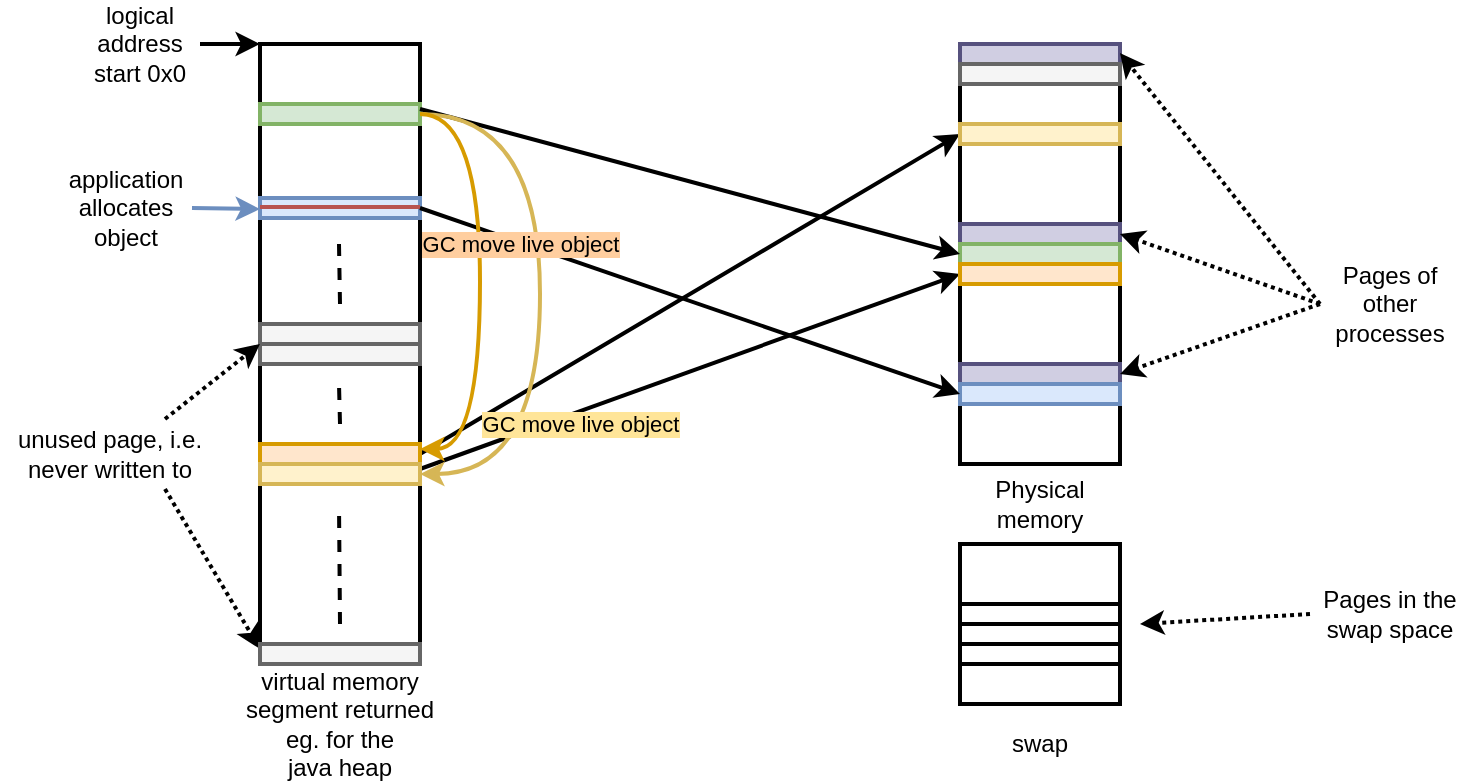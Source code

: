 <mxfile version="13.3.4" type="device"><diagram id="BBz_l4Y5noD4vW6ZoKmK" name="Page-1"><mxGraphModel dx="2490" dy="1052" grid="1" gridSize="10" guides="1" tooltips="1" connect="1" arrows="1" fold="1" page="1" pageScale="1" pageWidth="400" pageHeight="240" math="0" shadow="0"><root><mxCell id="0"/><mxCell id="1" parent="0"/><mxCell id="UIKB4c_J_fAw61nsQfT0-47" value="" style="rounded=0;whiteSpace=wrap;html=1;strokeWidth=2;" vertex="1" parent="1"><mxGeometry x="-1100" y="310" width="80" height="80" as="geometry"/></mxCell><mxCell id="UIKB4c_J_fAw61nsQfT0-2" value="" style="rounded=0;whiteSpace=wrap;html=1;strokeWidth=2;" vertex="1" parent="1"><mxGeometry x="-1450" y="60" width="80" height="310" as="geometry"/></mxCell><mxCell id="UIKB4c_J_fAw61nsQfT0-3" value="" style="endArrow=classic;html=1;strokeWidth=2;exitX=1;exitY=0.5;exitDx=0;exitDy=0;" edge="1" parent="1" source="UIKB4c_J_fAw61nsQfT0-4"><mxGeometry width="50" height="50" relative="1" as="geometry"><mxPoint x="-1500" y="60" as="sourcePoint"/><mxPoint x="-1450" y="60" as="targetPoint"/></mxGeometry></mxCell><mxCell id="UIKB4c_J_fAw61nsQfT0-4" value="logical address start 0x0" style="text;html=1;strokeColor=none;fillColor=none;align=center;verticalAlign=middle;whiteSpace=wrap;rounded=0;" vertex="1" parent="1"><mxGeometry x="-1540" y="50" width="60" height="20" as="geometry"/></mxCell><mxCell id="UIKB4c_J_fAw61nsQfT0-9" value="application&lt;div&gt;allocates&lt;/div&gt;&lt;div&gt;object&lt;/div&gt;" style="text;html=1;strokeColor=none;fillColor=none;align=center;verticalAlign=middle;whiteSpace=wrap;rounded=0;" vertex="1" parent="1"><mxGeometry x="-1550" y="132" width="66" height="20" as="geometry"/></mxCell><mxCell id="UIKB4c_J_fAw61nsQfT0-11" value="" style="endArrow=classic;html=1;strokeWidth=2;exitX=1;exitY=0.5;exitDx=0;exitDy=0;entryX=0;entryY=0.25;entryDx=0;entryDy=0;fillColor=#dae8fc;strokeColor=#6c8ebf;" edge="1" parent="1"><mxGeometry width="50" height="50" relative="1" as="geometry"><mxPoint x="-1484" y="142" as="sourcePoint"/><mxPoint x="-1450" y="142.5" as="targetPoint"/></mxGeometry></mxCell><mxCell id="UIKB4c_J_fAw61nsQfT0-13" value="" style="rounded=0;whiteSpace=wrap;html=1;strokeWidth=2;fillColor=#dae8fc;strokeColor=#6c8ebf;" vertex="1" parent="1"><mxGeometry x="-1450" y="137" width="80" height="10" as="geometry"/></mxCell><mxCell id="UIKB4c_J_fAw61nsQfT0-52" style="rounded=0;orthogonalLoop=1;jettySize=auto;html=1;exitX=1;exitY=0.5;exitDx=0;exitDy=0;entryX=0;entryY=0.5;entryDx=0;entryDy=0;strokeWidth=2;fontColor=#000000;" edge="1" parent="1" source="UIKB4c_J_fAw61nsQfT0-14" target="UIKB4c_J_fAw61nsQfT0-35"><mxGeometry relative="1" as="geometry"/></mxCell><mxCell id="UIKB4c_J_fAw61nsQfT0-14" value="" style="rounded=0;whiteSpace=wrap;html=1;strokeWidth=2;fillColor=#ffe6cc;strokeColor=#d79b00;" vertex="1" parent="1"><mxGeometry x="-1450" y="260" width="80" height="10" as="geometry"/></mxCell><mxCell id="UIKB4c_J_fAw61nsQfT0-15" value="&lt;div&gt;virtual memory segment returned eg. for the &lt;br&gt;&lt;/div&gt;&lt;div&gt;java heap&lt;/div&gt;" style="text;html=1;strokeColor=none;fillColor=none;align=center;verticalAlign=middle;whiteSpace=wrap;rounded=0;" vertex="1" parent="1"><mxGeometry x="-1465" y="390" width="110" height="20" as="geometry"/></mxCell><mxCell id="UIKB4c_J_fAw61nsQfT0-54" style="edgeStyle=none;rounded=0;orthogonalLoop=1;jettySize=auto;html=1;exitX=1;exitY=0.25;exitDx=0;exitDy=0;entryX=0;entryY=0.5;entryDx=0;entryDy=0;strokeColor=#000000;strokeWidth=2;fontColor=#000000;" edge="1" parent="1" source="UIKB4c_J_fAw61nsQfT0-16" target="UIKB4c_J_fAw61nsQfT0-38"><mxGeometry relative="1" as="geometry"/></mxCell><mxCell id="UIKB4c_J_fAw61nsQfT0-16" value="" style="rounded=0;whiteSpace=wrap;html=1;strokeWidth=2;fillColor=#fff2cc;strokeColor=#d6b656;" vertex="1" parent="1"><mxGeometry x="-1450" y="270" width="80" height="10" as="geometry"/></mxCell><mxCell id="UIKB4c_J_fAw61nsQfT0-17" value="" style="rounded=0;whiteSpace=wrap;html=1;strokeWidth=2;fillColor=#f5f5f5;strokeColor=#666666;fontColor=#333333;" vertex="1" parent="1"><mxGeometry x="-1450" y="200" width="80" height="10" as="geometry"/></mxCell><mxCell id="UIKB4c_J_fAw61nsQfT0-18" value="" style="endArrow=none;html=1;strokeWidth=2;fillColor=#f8cecc;strokeColor=#b85450;" edge="1" parent="1"><mxGeometry width="50" height="50" relative="1" as="geometry"><mxPoint x="-1450" y="141.5" as="sourcePoint"/><mxPoint x="-1370" y="141.5" as="targetPoint"/></mxGeometry></mxCell><mxCell id="UIKB4c_J_fAw61nsQfT0-20" value="" style="rounded=0;whiteSpace=wrap;html=1;strokeWidth=2;fillColor=#d5e8d4;strokeColor=#82b366;" vertex="1" parent="1"><mxGeometry x="-1450" y="90" width="80" height="10" as="geometry"/></mxCell><mxCell id="UIKB4c_J_fAw61nsQfT0-25" value="" style="rounded=0;whiteSpace=wrap;html=1;strokeWidth=2;fillColor=#f5f5f5;strokeColor=#666666;fontColor=#333333;" vertex="1" parent="1"><mxGeometry x="-1450" y="210" width="80" height="10" as="geometry"/></mxCell><mxCell id="UIKB4c_J_fAw61nsQfT0-26" value="" style="endArrow=none;dashed=1;html=1;strokeWidth=2;fontColor=#000000;" edge="1" parent="1"><mxGeometry width="50" height="50" relative="1" as="geometry"><mxPoint x="-1410" y="250" as="sourcePoint"/><mxPoint x="-1410.5" y="230" as="targetPoint"/></mxGeometry></mxCell><mxCell id="UIKB4c_J_fAw61nsQfT0-27" value="" style="endArrow=none;dashed=1;html=1;strokeWidth=2;fontColor=#000000;" edge="1" parent="1"><mxGeometry width="50" height="50" relative="1" as="geometry"><mxPoint x="-1410" y="350" as="sourcePoint"/><mxPoint x="-1410.5" y="290" as="targetPoint"/></mxGeometry></mxCell><mxCell id="UIKB4c_J_fAw61nsQfT0-28" value="" style="endArrow=none;dashed=1;html=1;strokeWidth=2;fontColor=#000000;" edge="1" parent="1"><mxGeometry width="50" height="50" relative="1" as="geometry"><mxPoint x="-1410" y="190" as="sourcePoint"/><mxPoint x="-1410.5" y="160" as="targetPoint"/></mxGeometry></mxCell><mxCell id="UIKB4c_J_fAw61nsQfT0-70" style="edgeStyle=none;rounded=0;orthogonalLoop=1;jettySize=auto;html=1;exitX=0.75;exitY=0;exitDx=0;exitDy=0;dashed=1;dashPattern=1 1;strokeColor=#000000;strokeWidth=2;fontColor=#000000;entryX=0;entryY=0;entryDx=0;entryDy=0;" edge="1" parent="1" source="UIKB4c_J_fAw61nsQfT0-30" target="UIKB4c_J_fAw61nsQfT0-25"><mxGeometry relative="1" as="geometry"><mxPoint x="-1460" y="215" as="targetPoint"/><mxPoint x="-1517.5" y="250" as="sourcePoint"/></mxGeometry></mxCell><mxCell id="UIKB4c_J_fAw61nsQfT0-71" style="edgeStyle=none;rounded=0;orthogonalLoop=1;jettySize=auto;html=1;dashed=1;dashPattern=1 1;strokeColor=#000000;strokeWidth=2;fontColor=#000000;entryX=0;entryY=0.25;entryDx=0;entryDy=0;exitX=0.75;exitY=1;exitDx=0;exitDy=0;" edge="1" parent="1" source="UIKB4c_J_fAw61nsQfT0-30" target="UIKB4c_J_fAw61nsQfT0-72"><mxGeometry relative="1" as="geometry"><mxPoint x="-1535" y="270" as="targetPoint"/><mxPoint x="-1510" y="290" as="sourcePoint"/></mxGeometry></mxCell><mxCell id="UIKB4c_J_fAw61nsQfT0-30" value="unused page, i.e. never written to" style="text;html=1;strokeColor=none;fillColor=none;align=center;verticalAlign=middle;whiteSpace=wrap;rounded=0;labelBackgroundColor=none;fontColor=#000000;" vertex="1" parent="1"><mxGeometry x="-1580" y="247.5" width="110" height="35" as="geometry"/></mxCell><mxCell id="UIKB4c_J_fAw61nsQfT0-31" value="" style="rounded=0;whiteSpace=wrap;html=1;strokeWidth=2;" vertex="1" parent="1"><mxGeometry x="-1100" y="60" width="80" height="210" as="geometry"/></mxCell><mxCell id="UIKB4c_J_fAw61nsQfT0-32" value="Physical memory" style="text;html=1;strokeColor=none;fillColor=none;align=center;verticalAlign=middle;whiteSpace=wrap;rounded=0;labelBackgroundColor=none;fontColor=#000000;" vertex="1" parent="1"><mxGeometry x="-1080" y="280" width="40" height="20" as="geometry"/></mxCell><mxCell id="UIKB4c_J_fAw61nsQfT0-33" value="" style="rounded=0;whiteSpace=wrap;html=1;strokeWidth=2;fillColor=#d0cee2;strokeColor=#56517e;" vertex="1" parent="1"><mxGeometry x="-1100" y="60" width="80" height="10" as="geometry"/></mxCell><mxCell id="UIKB4c_J_fAw61nsQfT0-34" value="" style="rounded=0;whiteSpace=wrap;html=1;strokeWidth=2;fillColor=#f5f5f5;strokeColor=#666666;fontColor=#333333;" vertex="1" parent="1"><mxGeometry x="-1100" y="70" width="80" height="10" as="geometry"/></mxCell><mxCell id="UIKB4c_J_fAw61nsQfT0-35" value="" style="rounded=0;whiteSpace=wrap;html=1;strokeWidth=2;fillColor=#fff2cc;strokeColor=#d6b656;" vertex="1" parent="1"><mxGeometry x="-1100" y="100" width="80" height="10" as="geometry"/></mxCell><mxCell id="UIKB4c_J_fAw61nsQfT0-36" value="" style="rounded=0;whiteSpace=wrap;html=1;strokeWidth=2;fillColor=#d0cee2;strokeColor=#56517e;" vertex="1" parent="1"><mxGeometry x="-1100" y="150" width="80" height="10" as="geometry"/></mxCell><mxCell id="UIKB4c_J_fAw61nsQfT0-37" value="" style="rounded=0;whiteSpace=wrap;html=1;strokeWidth=2;fillColor=#d5e8d4;strokeColor=#82b366;" vertex="1" parent="1"><mxGeometry x="-1100" y="160" width="80" height="10" as="geometry"/></mxCell><mxCell id="UIKB4c_J_fAw61nsQfT0-38" value="" style="rounded=0;whiteSpace=wrap;html=1;strokeWidth=2;fillColor=#ffe6cc;strokeColor=#d79b00;" vertex="1" parent="1"><mxGeometry x="-1100" y="170" width="80" height="10" as="geometry"/></mxCell><mxCell id="UIKB4c_J_fAw61nsQfT0-39" value="" style="rounded=0;whiteSpace=wrap;html=1;strokeWidth=2;fillColor=#d0cee2;strokeColor=#56517e;" vertex="1" parent="1"><mxGeometry x="-1100" y="220" width="80" height="10" as="geometry"/></mxCell><mxCell id="UIKB4c_J_fAw61nsQfT0-40" value="" style="rounded=0;whiteSpace=wrap;html=1;strokeWidth=2;fillColor=#dae8fc;strokeColor=#6c8ebf;" vertex="1" parent="1"><mxGeometry x="-1100" y="230" width="80" height="10" as="geometry"/></mxCell><mxCell id="UIKB4c_J_fAw61nsQfT0-41" value="" style="rounded=0;whiteSpace=wrap;html=1;strokeWidth=2;" vertex="1" parent="1"><mxGeometry x="-1100" y="340" width="80" height="10" as="geometry"/></mxCell><mxCell id="UIKB4c_J_fAw61nsQfT0-42" value="" style="rounded=0;whiteSpace=wrap;html=1;strokeWidth=2;" vertex="1" parent="1"><mxGeometry x="-1100" y="350" width="80" height="10" as="geometry"/></mxCell><mxCell id="UIKB4c_J_fAw61nsQfT0-43" value="" style="rounded=0;whiteSpace=wrap;html=1;strokeWidth=2;" vertex="1" parent="1"><mxGeometry x="-1100" y="360" width="80" height="10" as="geometry"/></mxCell><mxCell id="UIKB4c_J_fAw61nsQfT0-48" value="swap" style="text;html=1;strokeColor=none;fillColor=none;align=center;verticalAlign=middle;whiteSpace=wrap;rounded=0;labelBackgroundColor=none;fontColor=#000000;" vertex="1" parent="1"><mxGeometry x="-1080" y="400" width="40" height="20" as="geometry"/></mxCell><mxCell id="UIKB4c_J_fAw61nsQfT0-51" value="" style="endArrow=classic;html=1;strokeWidth=2;fontColor=#000000;exitX=1;exitY=0.25;exitDx=0;exitDy=0;entryX=0;entryY=0.5;entryDx=0;entryDy=0;fillColor=#d5e8d4;" edge="1" parent="1" source="UIKB4c_J_fAw61nsQfT0-20" target="UIKB4c_J_fAw61nsQfT0-37"><mxGeometry x="0.399" y="14" width="50" height="50" relative="1" as="geometry"><mxPoint x="-1180" y="500" as="sourcePoint"/><mxPoint x="-1070" y="160" as="targetPoint"/><mxPoint as="offset"/></mxGeometry></mxCell><mxCell id="UIKB4c_J_fAw61nsQfT0-55" value="" style="endArrow=classic;html=1;strokeColor=#000000;strokeWidth=2;fontColor=#000000;exitX=1;exitY=0.5;exitDx=0;exitDy=0;entryX=0;entryY=0.5;entryDx=0;entryDy=0;" edge="1" parent="1" source="UIKB4c_J_fAw61nsQfT0-13" target="UIKB4c_J_fAw61nsQfT0-40"><mxGeometry width="50" height="50" relative="1" as="geometry"><mxPoint x="-1180" y="500" as="sourcePoint"/><mxPoint x="-1130" y="450" as="targetPoint"/></mxGeometry></mxCell><mxCell id="UIKB4c_J_fAw61nsQfT0-56" value="" style="endArrow=classic;html=1;strokeColor=#000000;strokeWidth=2;fontColor=#000000;dashed=1;dashPattern=1 1;" edge="1" parent="1"><mxGeometry width="50" height="50" relative="1" as="geometry"><mxPoint x="-920" y="190" as="sourcePoint"/><mxPoint x="-1020" y="64.5" as="targetPoint"/></mxGeometry></mxCell><mxCell id="UIKB4c_J_fAw61nsQfT0-58" value="Pages of other processes" style="text;html=1;strokeColor=none;fillColor=none;align=center;verticalAlign=middle;whiteSpace=wrap;rounded=0;labelBackgroundColor=none;fontColor=#000000;" vertex="1" parent="1"><mxGeometry x="-920" y="180" width="70" height="20" as="geometry"/></mxCell><mxCell id="UIKB4c_J_fAw61nsQfT0-59" value="" style="endArrow=classic;html=1;strokeColor=#000000;strokeWidth=2;fontColor=#000000;dashed=1;dashPattern=1 1;entryX=1;entryY=0.5;entryDx=0;entryDy=0;" edge="1" parent="1" target="UIKB4c_J_fAw61nsQfT0-39"><mxGeometry width="50" height="50" relative="1" as="geometry"><mxPoint x="-920" y="190" as="sourcePoint"/><mxPoint x="-980" y="189.5" as="targetPoint"/></mxGeometry></mxCell><mxCell id="UIKB4c_J_fAw61nsQfT0-60" value="" style="endArrow=classic;html=1;strokeColor=#000000;strokeWidth=2;fontColor=#000000;dashed=1;dashPattern=1 1;entryX=1;entryY=0.5;entryDx=0;entryDy=0;exitX=0;exitY=0.5;exitDx=0;exitDy=0;" edge="1" parent="1" source="UIKB4c_J_fAw61nsQfT0-58" target="UIKB4c_J_fAw61nsQfT0-36"><mxGeometry width="50" height="50" relative="1" as="geometry"><mxPoint x="-930" y="180" as="sourcePoint"/><mxPoint x="-1010" y="235" as="targetPoint"/></mxGeometry></mxCell><mxCell id="UIKB4c_J_fAw61nsQfT0-63" style="edgeStyle=none;rounded=0;orthogonalLoop=1;jettySize=auto;html=1;exitX=0;exitY=0.5;exitDx=0;exitDy=0;dashed=1;dashPattern=1 1;strokeColor=#000000;strokeWidth=2;fontColor=#000000;" edge="1" parent="1" source="UIKB4c_J_fAw61nsQfT0-62"><mxGeometry relative="1" as="geometry"><mxPoint x="-1010" y="350" as="targetPoint"/></mxGeometry></mxCell><mxCell id="UIKB4c_J_fAw61nsQfT0-62" value="Pages in the swap space" style="text;html=1;strokeColor=none;fillColor=none;align=center;verticalAlign=middle;whiteSpace=wrap;rounded=0;labelBackgroundColor=none;fontColor=#000000;" vertex="1" parent="1"><mxGeometry x="-925" y="335" width="80" height="20" as="geometry"/></mxCell><mxCell id="UIKB4c_J_fAw61nsQfT0-72" value="" style="rounded=0;whiteSpace=wrap;html=1;strokeWidth=2;fillColor=#f5f5f5;strokeColor=#666666;fontColor=#333333;" vertex="1" parent="1"><mxGeometry x="-1450" y="360" width="80" height="10" as="geometry"/></mxCell><mxCell id="UIKB4c_J_fAw61nsQfT0-22" style="edgeStyle=orthogonalEdgeStyle;curved=1;rounded=0;orthogonalLoop=1;jettySize=auto;html=1;entryX=1;entryY=0.5;entryDx=0;entryDy=0;strokeWidth=2;fillColor=#fff2cc;strokeColor=#d6b656;" edge="1" parent="1" source="UIKB4c_J_fAw61nsQfT0-20" target="UIKB4c_J_fAw61nsQfT0-16"><mxGeometry relative="1" as="geometry"><Array as="points"><mxPoint x="-1310" y="95"/><mxPoint x="-1310" y="275"/></Array></mxGeometry></mxCell><mxCell id="UIKB4c_J_fAw61nsQfT0-24" value="GC move live object" style="edgeLabel;html=1;align=center;verticalAlign=middle;resizable=0;points=[];labelBackgroundColor=#FFE599;" vertex="1" connectable="0" parent="UIKB4c_J_fAw61nsQfT0-22"><mxGeometry x="0.08" y="2" relative="1" as="geometry"><mxPoint x="18" y="53" as="offset"/></mxGeometry></mxCell><mxCell id="UIKB4c_J_fAw61nsQfT0-21" value="" style="endArrow=classic;html=1;strokeWidth=2;exitX=1;exitY=0.5;exitDx=0;exitDy=0;edgeStyle=orthogonalEdgeStyle;entryX=1;entryY=0.25;entryDx=0;entryDy=0;curved=1;fillColor=#ffe6cc;strokeColor=#d79b00;" edge="1" parent="1" source="UIKB4c_J_fAw61nsQfT0-20" target="UIKB4c_J_fAw61nsQfT0-14"><mxGeometry width="50" height="50" relative="1" as="geometry"><mxPoint x="-1180" y="500" as="sourcePoint"/><mxPoint x="-1130" y="450" as="targetPoint"/><Array as="points"><mxPoint x="-1340" y="95"/><mxPoint x="-1340" y="263"/></Array></mxGeometry></mxCell><mxCell id="UIKB4c_J_fAw61nsQfT0-23" value="GC move live object" style="edgeLabel;html=1;align=center;verticalAlign=middle;resizable=0;points=[];labelBackgroundColor=#FFCE9F;" vertex="1" connectable="0" parent="UIKB4c_J_fAw61nsQfT0-21"><mxGeometry x="-0.015" relative="1" as="geometry"><mxPoint x="20" y="-17" as="offset"/></mxGeometry></mxCell></root></mxGraphModel></diagram></mxfile>